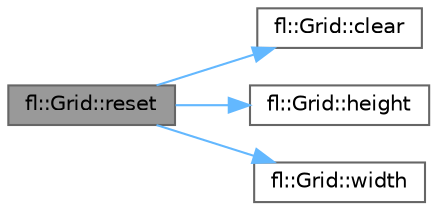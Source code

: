 digraph "fl::Grid::reset"
{
 // INTERACTIVE_SVG=YES
 // LATEX_PDF_SIZE
  bgcolor="transparent";
  edge [fontname=Helvetica,fontsize=10,labelfontname=Helvetica,labelfontsize=10];
  node [fontname=Helvetica,fontsize=10,shape=box,height=0.2,width=0.4];
  rankdir="LR";
  Node1 [id="Node000001",label="fl::Grid::reset",height=0.2,width=0.4,color="gray40", fillcolor="grey60", style="filled", fontcolor="black",tooltip=" "];
  Node1 -> Node2 [id="edge1_Node000001_Node000002",color="steelblue1",style="solid",tooltip=" "];
  Node2 [id="Node000002",label="fl::Grid::clear",height=0.2,width=0.4,color="grey40", fillcolor="white", style="filled",URL="$d1/db9/classfl_1_1_grid_a2273e40831340a30fd059af9d07b480a.html#a2273e40831340a30fd059af9d07b480a",tooltip=" "];
  Node1 -> Node3 [id="edge2_Node000001_Node000003",color="steelblue1",style="solid",tooltip=" "];
  Node3 [id="Node000003",label="fl::Grid::height",height=0.2,width=0.4,color="grey40", fillcolor="white", style="filled",URL="$d1/db9/classfl_1_1_grid_a08afec638465b8bf7d3d6f54166bb193.html#a08afec638465b8bf7d3d6f54166bb193",tooltip=" "];
  Node1 -> Node4 [id="edge3_Node000001_Node000004",color="steelblue1",style="solid",tooltip=" "];
  Node4 [id="Node000004",label="fl::Grid::width",height=0.2,width=0.4,color="grey40", fillcolor="white", style="filled",URL="$d1/db9/classfl_1_1_grid_ac7ce5f71888cf19bc1c86d67effe3f19.html#ac7ce5f71888cf19bc1c86d67effe3f19",tooltip=" "];
}
